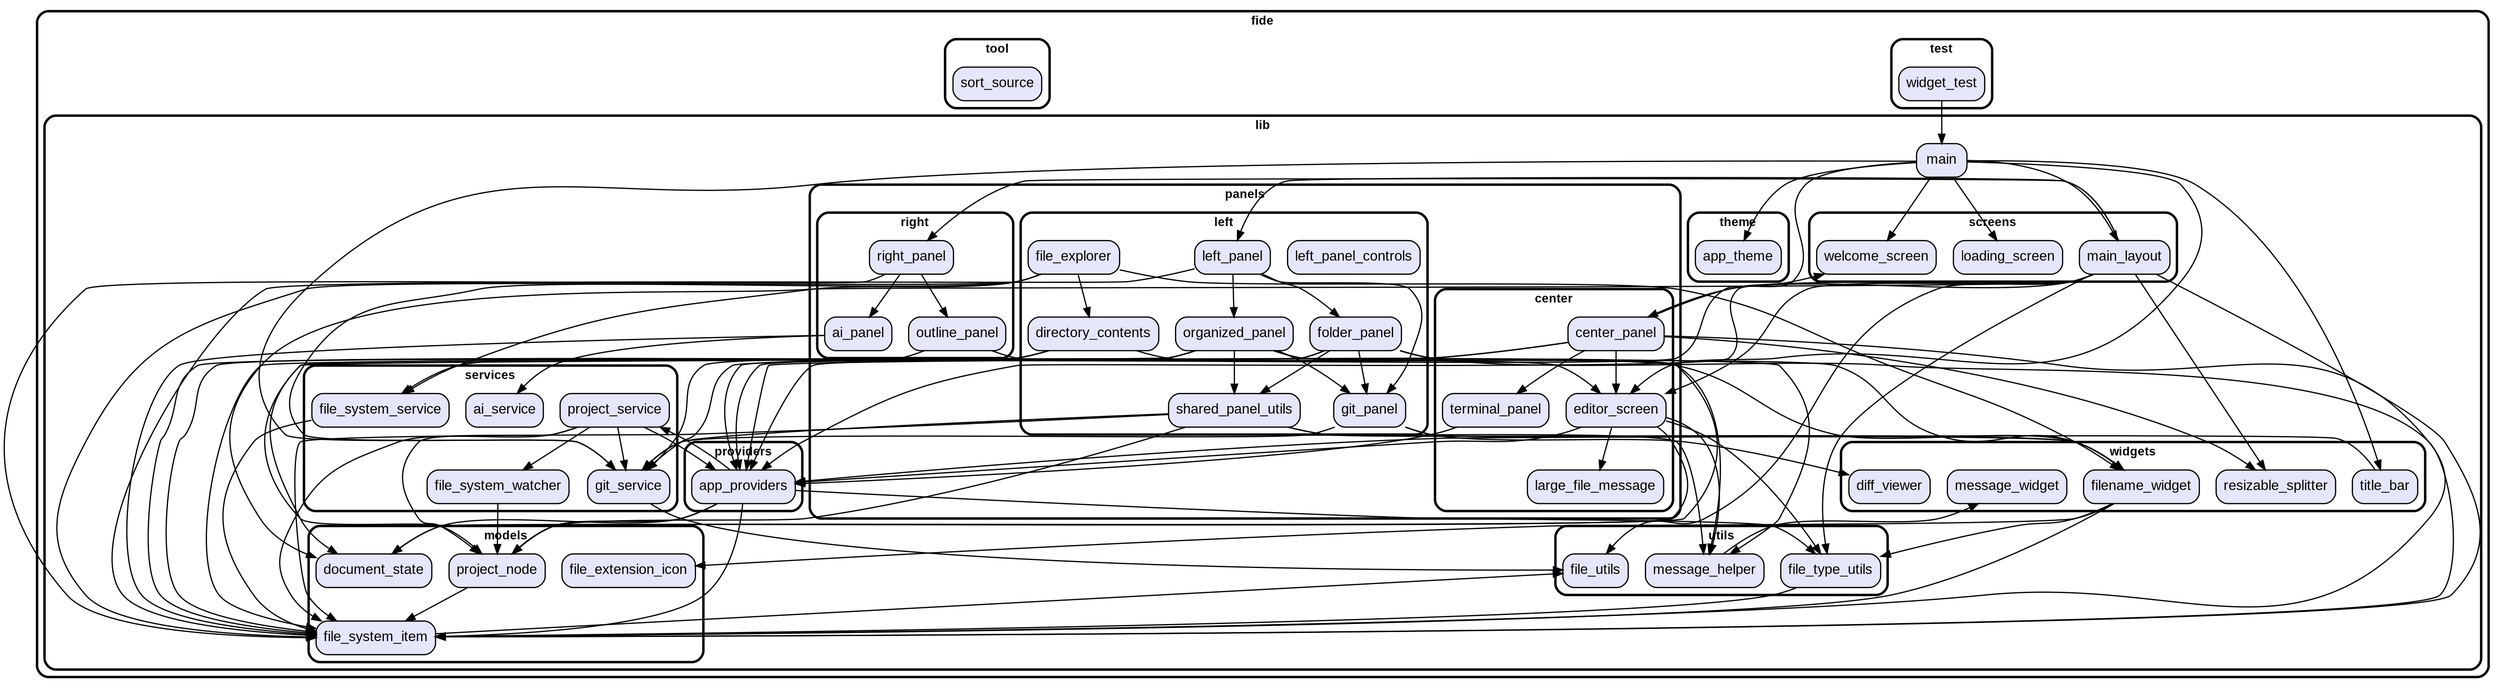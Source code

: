 digraph "" {
  graph [style=rounded fontname="Arial Black" fontsize=13 penwidth=2.6];
  node [shape=rect style="filled,rounded" fontname=Arial fontsize=15 fillcolor=Lavender penwidth=1.3];
  edge [penwidth=1.3];
  "/test/widget_test.dart" [label="widget_test"];
  "/lib/providers/app_providers.dart" [label="app_providers"];
  "/lib/panels/right/outline_panel.dart" [label="outline_panel"];
  "/lib/panels/right/ai_panel.dart" [label="ai_panel"];
  "/lib/panels/right/right_panel.dart" [label="right_panel"];
  "/lib/panels/center/large_file_message.dart" [label="large_file_message"];
  "/lib/panels/center/editor_screen.dart" [label="editor_screen"];
  "/lib/panels/center/terminal_panel.dart" [label="terminal_panel"];
  "/lib/panels/center/center_panel.dart" [label="center_panel"];
  "/lib/panels/left/git_panel.dart" [label="git_panel"];
  "/lib/panels/left/left_panel_controls.dart" [label="left_panel_controls"];
  "/lib/panels/left/directory_contents.dart" [label="directory_contents"];
  "/lib/panels/left/shared_panel_utils.dart" [label="shared_panel_utils"];
  "/lib/panels/left/folder_panel.dart" [label="folder_panel"];
  "/lib/panels/left/file_explorer.dart" [label="file_explorer"];
  "/lib/panels/left/left_panel.dart" [label="left_panel"];
  "/lib/panels/left/organized_panel.dart" [label="organized_panel"];
  "/lib/utils/message_helper.dart" [label="message_helper"];
  "/lib/utils/file_utils.dart" [label="file_utils"];
  "/lib/utils/file_type_utils.dart" [label="file_type_utils"];
  "/lib/models/file_extension_icon.dart" [label="file_extension_icon"];
  "/lib/models/project_node.dart" [label="project_node"];
  "/lib/models/document_state.dart" [label="document_state"];
  "/lib/models/file_system_item.dart" [label="file_system_item"];
  "/lib/screens/main_layout.dart" [label="main_layout"];
  "/lib/screens/loading_screen.dart" [label="loading_screen"];
  "/lib/screens/welcome_screen.dart" [label="welcome_screen"];
  "/lib/main.dart" [label="main"];
  "/lib/theme/app_theme.dart" [label="app_theme"];
  "/lib/services/project_service.dart" [label="project_service"];
  "/lib/services/git_service.dart" [label="git_service"];
  "/lib/services/file_system_watcher.dart" [label="file_system_watcher"];
  "/lib/services/ai_service.dart" [label="ai_service"];
  "/lib/services/file_system_service.dart" [label="file_system_service"];
  "/lib/widgets/resizable_splitter.dart" [label="resizable_splitter"];
  "/lib/widgets/diff_viewer.dart" [label="diff_viewer"];
  "/lib/widgets/title_bar.dart" [label="title_bar"];
  "/lib/widgets/message_widget.dart" [label="message_widget"];
  "/lib/widgets/filename_widget.dart" [label="filename_widget"];
  "/tool/sort_source.dart" [label="sort_source"];
  subgraph "cluster~" {
    label="fide";
    subgraph "cluster~/test" {
      label="test";
      "/test/widget_test.dart";
    }
    subgraph "cluster~/lib" {
      label="lib";
      "/lib/main.dart";
      subgraph "cluster~/lib/providers" {
        label="providers";
        "/lib/providers/app_providers.dart";
      }
      subgraph "cluster~/lib/panels" {
        label="panels";
        subgraph "cluster~/lib/panels/right" {
          label="right";
          "/lib/panels/right/outline_panel.dart";
          "/lib/panels/right/ai_panel.dart";
          "/lib/panels/right/right_panel.dart";
        }
        subgraph "cluster~/lib/panels/center" {
          label="center";
          "/lib/panels/center/large_file_message.dart";
          "/lib/panels/center/editor_screen.dart";
          "/lib/panels/center/terminal_panel.dart";
          "/lib/panels/center/center_panel.dart";
        }
        subgraph "cluster~/lib/panels/left" {
          label="left";
          "/lib/panels/left/git_panel.dart";
          "/lib/panels/left/left_panel_controls.dart";
          "/lib/panels/left/directory_contents.dart";
          "/lib/panels/left/shared_panel_utils.dart";
          "/lib/panels/left/folder_panel.dart";
          "/lib/panels/left/file_explorer.dart";
          "/lib/panels/left/left_panel.dart";
          "/lib/panels/left/organized_panel.dart";
        }
      }
      subgraph "cluster~/lib/utils" {
        label="utils";
        "/lib/utils/message_helper.dart";
        "/lib/utils/file_utils.dart";
        "/lib/utils/file_type_utils.dart";
      }
      subgraph "cluster~/lib/models" {
        label="models";
        "/lib/models/file_extension_icon.dart";
        "/lib/models/project_node.dart";
        "/lib/models/document_state.dart";
        "/lib/models/file_system_item.dart";
      }
      subgraph "cluster~/lib/screens" {
        label="screens";
        "/lib/screens/main_layout.dart";
        "/lib/screens/loading_screen.dart";
        "/lib/screens/welcome_screen.dart";
      }
      subgraph "cluster~/lib/theme" {
        label="theme";
        "/lib/theme/app_theme.dart";
      }
      subgraph "cluster~/lib/services" {
        label="services";
        "/lib/services/project_service.dart";
        "/lib/services/git_service.dart";
        "/lib/services/file_system_watcher.dart";
        "/lib/services/ai_service.dart";
        "/lib/services/file_system_service.dart";
      }
      subgraph "cluster~/lib/widgets" {
        label="widgets";
        "/lib/widgets/resizable_splitter.dart";
        "/lib/widgets/diff_viewer.dart";
        "/lib/widgets/title_bar.dart";
        "/lib/widgets/message_widget.dart";
        "/lib/widgets/filename_widget.dart";
      }
    }
    subgraph "cluster~/tool" {
      label="tool";
      "/tool/sort_source.dart";
    }
  }
  "/test/widget_test.dart" -> "/lib/main.dart";
  "/lib/providers/app_providers.dart" -> "/lib/models/file_system_item.dart";
  "/lib/providers/app_providers.dart" -> "/lib/models/project_node.dart";
  "/lib/providers/app_providers.dart" -> "/lib/models/document_state.dart";
  "/lib/providers/app_providers.dart" -> "/lib/services/project_service.dart";
  "/lib/providers/app_providers.dart" -> "/lib/utils/file_type_utils.dart";
  "/lib/panels/right/outline_panel.dart" -> "/lib/models/file_system_item.dart";
  "/lib/panels/right/outline_panel.dart" -> "/lib/panels/center/editor_screen.dart";
  "/lib/panels/right/ai_panel.dart" -> "/lib/services/ai_service.dart";
  "/lib/panels/right/ai_panel.dart" -> "/lib/models/file_system_item.dart";
  "/lib/panels/right/right_panel.dart" -> "/lib/panels/right/outline_panel.dart";
  "/lib/panels/right/right_panel.dart" -> "/lib/panels/right/ai_panel.dart";
  "/lib/panels/right/right_panel.dart" -> "/lib/models/file_system_item.dart";
  "/lib/panels/center/editor_screen.dart" -> "/lib/panels/center/large_file_message.dart";
  "/lib/panels/center/editor_screen.dart" -> "/lib/providers/app_providers.dart";
  "/lib/panels/center/editor_screen.dart" -> "/lib/utils/message_helper.dart";
  "/lib/panels/center/editor_screen.dart" -> "/lib/utils/file_type_utils.dart";
  "/lib/panels/center/editor_screen.dart" -> "/lib/models/document_state.dart";
  "/lib/panels/center/terminal_panel.dart" -> "/lib/providers/app_providers.dart";
  "/lib/panels/center/center_panel.dart" -> "/lib/models/document_state.dart";
  "/lib/panels/center/center_panel.dart" -> "/lib/providers/app_providers.dart";
  "/lib/panels/center/center_panel.dart" -> "/lib/screens/welcome_screen.dart";
  "/lib/panels/center/center_panel.dart" -> "/lib/panels/center/editor_screen.dart";
  "/lib/panels/center/center_panel.dart" -> "/lib/panels/center/terminal_panel.dart";
  "/lib/panels/center/center_panel.dart" -> "/lib/widgets/resizable_splitter.dart";
  "/lib/panels/center/center_panel.dart" -> "/lib/models/file_system_item.dart";
  "/lib/panels/left/git_panel.dart" -> "/lib/widgets/filename_widget.dart";
  "/lib/panels/left/git_panel.dart" -> "/lib/services/git_service.dart";
  "/lib/panels/left/git_panel.dart" -> "/lib/widgets/diff_viewer.dart";
  "/lib/panels/left/directory_contents.dart" -> "/lib/widgets/filename_widget.dart";
  "/lib/panels/left/directory_contents.dart" -> "/lib/services/file_system_service.dart";
  "/lib/panels/left/directory_contents.dart" -> "/lib/services/git_service.dart";
  "/lib/panels/left/directory_contents.dart" -> "/lib/models/file_system_item.dart";
  "/lib/panels/left/shared_panel_utils.dart" -> "/lib/widgets/filename_widget.dart";
  "/lib/panels/left/shared_panel_utils.dart" -> "/lib/models/project_node.dart";
  "/lib/panels/left/shared_panel_utils.dart" -> "/lib/models/file_system_item.dart";
  "/lib/panels/left/shared_panel_utils.dart" -> "/lib/services/git_service.dart";
  "/lib/panels/left/shared_panel_utils.dart" -> "/lib/utils/message_helper.dart";
  "/lib/panels/left/folder_panel.dart" -> "/lib/models/project_node.dart";
  "/lib/panels/left/folder_panel.dart" -> "/lib/models/file_system_item.dart";
  "/lib/panels/left/folder_panel.dart" -> "/lib/services/git_service.dart";
  "/lib/panels/left/folder_panel.dart" -> "/lib/utils/message_helper.dart";
  "/lib/panels/left/folder_panel.dart" -> "/lib/panels/left/shared_panel_utils.dart";
  "/lib/panels/left/folder_panel.dart" -> "/lib/panels/left/git_panel.dart";
  "/lib/panels/left/folder_panel.dart" -> "/lib/providers/app_providers.dart";
  "/lib/panels/left/file_explorer.dart" -> "/lib/widgets/filename_widget.dart";
  "/lib/panels/left/file_explorer.dart" -> "/lib/services/file_system_service.dart";
  "/lib/panels/left/file_explorer.dart" -> "/lib/services/git_service.dart";
  "/lib/panels/left/file_explorer.dart" -> "/lib/models/file_system_item.dart";
  "/lib/panels/left/file_explorer.dart" -> "/lib/panels/left/directory_contents.dart";
  "/lib/panels/left/left_panel.dart" -> "/lib/panels/left/folder_panel.dart";
  "/lib/panels/left/left_panel.dart" -> "/lib/panels/left/organized_panel.dart";
  "/lib/panels/left/left_panel.dart" -> "/lib/panels/left/git_panel.dart";
  "/lib/panels/left/left_panel.dart" -> "/lib/models/file_system_item.dart";
  "/lib/panels/left/organized_panel.dart" -> "/lib/models/project_node.dart";
  "/lib/panels/left/organized_panel.dart" -> "/lib/models/file_system_item.dart";
  "/lib/panels/left/organized_panel.dart" -> "/lib/utils/message_helper.dart";
  "/lib/panels/left/organized_panel.dart" -> "/lib/panels/left/shared_panel_utils.dart";
  "/lib/panels/left/organized_panel.dart" -> "/lib/panels/left/git_panel.dart";
  "/lib/panels/left/organized_panel.dart" -> "/lib/providers/app_providers.dart";
  "/lib/panels/left/organized_panel.dart" -> "/lib/widgets/filename_widget.dart";
  "/lib/utils/message_helper.dart" -> "/lib/widgets/message_widget.dart";
  "/lib/utils/file_type_utils.dart" -> "/lib/models/file_system_item.dart";
  "/lib/models/project_node.dart" -> "/lib/models/file_system_item.dart";
  "/lib/models/file_system_item.dart" -> "/lib/utils/file_utils.dart";
  "/lib/screens/main_layout.dart" -> "/lib/panels/center/editor_screen.dart";
  "/lib/screens/main_layout.dart" -> "/lib/providers/app_providers.dart";
  "/lib/screens/main_layout.dart" -> "/lib/models/file_system_item.dart";
  "/lib/screens/main_layout.dart" -> "/lib/models/document_state.dart";
  "/lib/screens/main_layout.dart" -> "/lib/utils/file_type_utils.dart";
  "/lib/screens/main_layout.dart" -> "/lib/utils/file_utils.dart";
  "/lib/screens/main_layout.dart" -> "/lib/widgets/resizable_splitter.dart";
  "/lib/screens/main_layout.dart" -> "/lib/panels/left/left_panel.dart";
  "/lib/screens/main_layout.dart" -> "/lib/panels/center/center_panel.dart";
  "/lib/screens/main_layout.dart" -> "/lib/panels/right/right_panel.dart";
  "/lib/main.dart" -> "/lib/providers/app_providers.dart";
  "/lib/main.dart" -> "/lib/screens/main_layout.dart";
  "/lib/main.dart" -> "/lib/widgets/title_bar.dart";
  "/lib/main.dart" -> "/lib/panels/center/editor_screen.dart";
  "/lib/main.dart" -> "/lib/screens/loading_screen.dart";
  "/lib/main.dart" -> "/lib/screens/welcome_screen.dart";
  "/lib/main.dart" -> "/lib/services/git_service.dart";
  "/lib/main.dart" -> "/lib/theme/app_theme.dart";
  "/lib/services/project_service.dart" -> "/lib/models/project_node.dart";
  "/lib/services/project_service.dart" -> "/lib/models/file_system_item.dart";
  "/lib/services/project_service.dart" -> "/lib/services/git_service.dart";
  "/lib/services/project_service.dart" -> "/lib/services/file_system_watcher.dart";
  "/lib/services/project_service.dart" -> "/lib/providers/app_providers.dart";
  "/lib/services/git_service.dart" -> "/lib/utils/file_utils.dart";
  "/lib/services/file_system_watcher.dart" -> "/lib/models/project_node.dart";
  "/lib/services/file_system_service.dart" -> "/lib/models/file_system_item.dart";
  "/lib/widgets/title_bar.dart" -> "/lib/providers/app_providers.dart";
  "/lib/widgets/filename_widget.dart" -> "/lib/models/file_extension_icon.dart";
  "/lib/widgets/filename_widget.dart" -> "/lib/models/file_system_item.dart";
  "/lib/widgets/filename_widget.dart" -> "/lib/utils/file_type_utils.dart";
}
